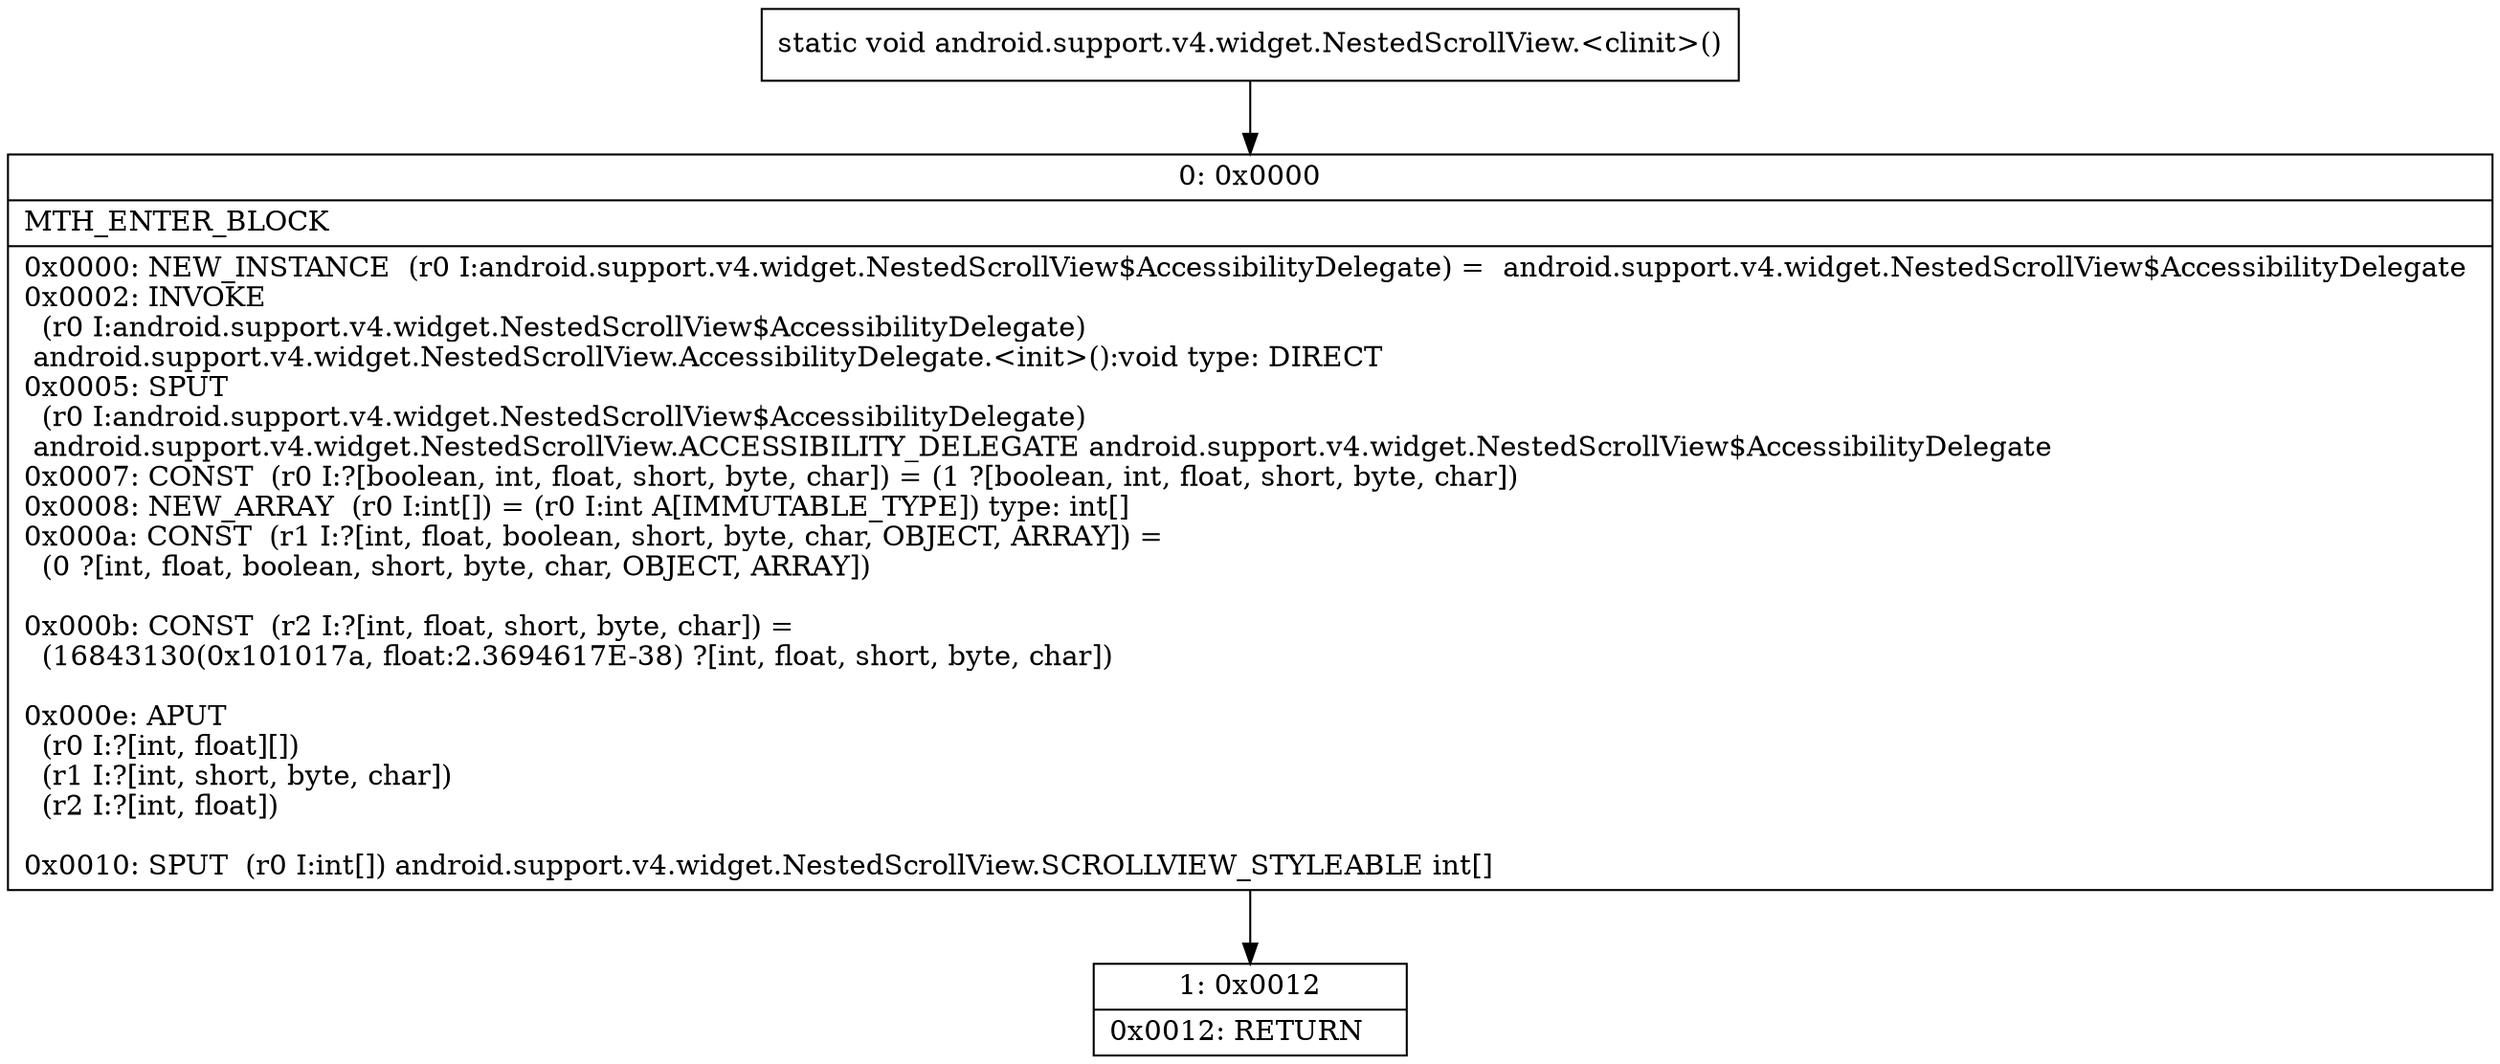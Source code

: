digraph "CFG forandroid.support.v4.widget.NestedScrollView.\<clinit\>()V" {
Node_0 [shape=record,label="{0\:\ 0x0000|MTH_ENTER_BLOCK\l|0x0000: NEW_INSTANCE  (r0 I:android.support.v4.widget.NestedScrollView$AccessibilityDelegate) =  android.support.v4.widget.NestedScrollView$AccessibilityDelegate \l0x0002: INVOKE  \l  (r0 I:android.support.v4.widget.NestedScrollView$AccessibilityDelegate)\l android.support.v4.widget.NestedScrollView.AccessibilityDelegate.\<init\>():void type: DIRECT \l0x0005: SPUT  \l  (r0 I:android.support.v4.widget.NestedScrollView$AccessibilityDelegate)\l android.support.v4.widget.NestedScrollView.ACCESSIBILITY_DELEGATE android.support.v4.widget.NestedScrollView$AccessibilityDelegate \l0x0007: CONST  (r0 I:?[boolean, int, float, short, byte, char]) = (1 ?[boolean, int, float, short, byte, char]) \l0x0008: NEW_ARRAY  (r0 I:int[]) = (r0 I:int A[IMMUTABLE_TYPE]) type: int[] \l0x000a: CONST  (r1 I:?[int, float, boolean, short, byte, char, OBJECT, ARRAY]) = \l  (0 ?[int, float, boolean, short, byte, char, OBJECT, ARRAY])\l \l0x000b: CONST  (r2 I:?[int, float, short, byte, char]) = \l  (16843130(0x101017a, float:2.3694617E\-38) ?[int, float, short, byte, char])\l \l0x000e: APUT  \l  (r0 I:?[int, float][])\l  (r1 I:?[int, short, byte, char])\l  (r2 I:?[int, float])\l \l0x0010: SPUT  (r0 I:int[]) android.support.v4.widget.NestedScrollView.SCROLLVIEW_STYLEABLE int[] \l}"];
Node_1 [shape=record,label="{1\:\ 0x0012|0x0012: RETURN   \l}"];
MethodNode[shape=record,label="{static void android.support.v4.widget.NestedScrollView.\<clinit\>() }"];
MethodNode -> Node_0;
Node_0 -> Node_1;
}

